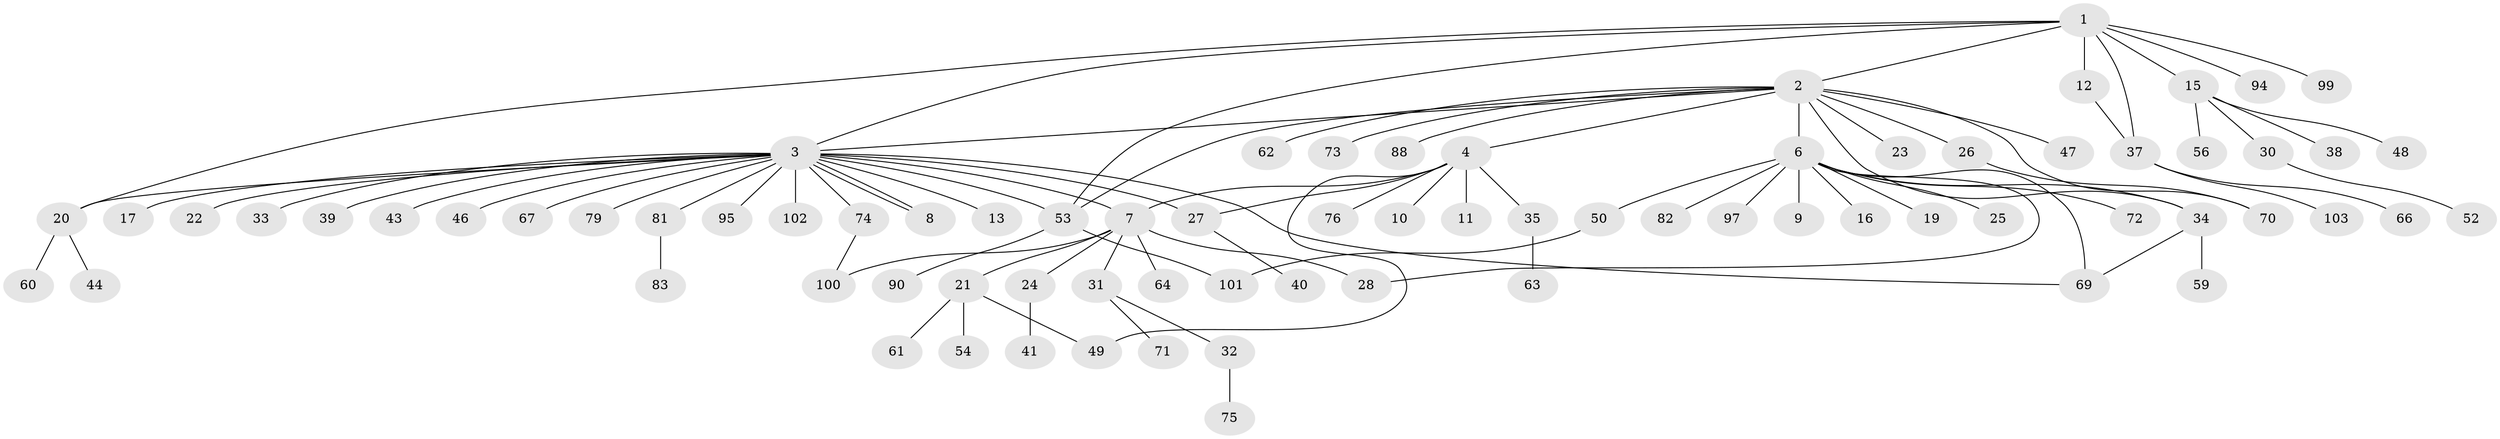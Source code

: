 // original degree distribution, {10: 0.01904761904761905, 13: 0.01904761904761905, 19: 0.009523809523809525, 6: 0.01904761904761905, 4: 0.0380952380952381, 2: 0.2761904761904762, 1: 0.5333333333333333, 7: 0.009523809523809525, 5: 0.0380952380952381, 3: 0.0380952380952381}
// Generated by graph-tools (version 1.1) at 2025/41/03/06/25 10:41:45]
// undirected, 77 vertices, 92 edges
graph export_dot {
graph [start="1"]
  node [color=gray90,style=filled];
  1 [super="+96"];
  2 [super="+51"];
  3 [super="+5"];
  4 [super="+36"];
  6 [super="+93"];
  7 [super="+14"];
  8;
  9;
  10 [super="+104"];
  11 [super="+42"];
  12;
  13;
  15 [super="+65"];
  16;
  17 [super="+18"];
  19;
  20 [super="+89"];
  21 [super="+55"];
  22;
  23;
  24;
  25 [super="+45"];
  26 [super="+58"];
  27;
  28 [super="+29"];
  30;
  31 [super="+105"];
  32;
  33;
  34 [super="+87"];
  35;
  37 [super="+68"];
  38;
  39;
  40;
  41;
  43;
  44;
  46;
  47;
  48;
  49;
  50 [super="+57"];
  52 [super="+92"];
  53 [super="+85"];
  54;
  56;
  59 [super="+77"];
  60 [super="+84"];
  61;
  62;
  63 [super="+86"];
  64;
  66;
  67 [super="+91"];
  69 [super="+80"];
  70;
  71;
  72 [super="+98"];
  73;
  74;
  75 [super="+78"];
  76;
  79;
  81;
  82;
  83;
  88;
  90;
  94;
  95;
  97;
  99;
  100;
  101;
  102;
  103;
  1 -- 2;
  1 -- 3 [weight=2];
  1 -- 12;
  1 -- 15 [weight=2];
  1 -- 37;
  1 -- 53;
  1 -- 94;
  1 -- 99;
  1 -- 20;
  2 -- 3;
  2 -- 4;
  2 -- 6;
  2 -- 23;
  2 -- 26;
  2 -- 47;
  2 -- 62;
  2 -- 70;
  2 -- 73;
  2 -- 88;
  2 -- 34;
  2 -- 53;
  3 -- 7;
  3 -- 8;
  3 -- 8;
  3 -- 13;
  3 -- 20;
  3 -- 22;
  3 -- 27;
  3 -- 33;
  3 -- 39;
  3 -- 46;
  3 -- 53;
  3 -- 67;
  3 -- 69;
  3 -- 74;
  3 -- 81;
  3 -- 95;
  3 -- 17;
  3 -- 102;
  3 -- 43;
  3 -- 79;
  4 -- 10;
  4 -- 11;
  4 -- 27;
  4 -- 35;
  4 -- 49;
  4 -- 76;
  4 -- 7;
  6 -- 9;
  6 -- 16;
  6 -- 19;
  6 -- 25;
  6 -- 28;
  6 -- 34;
  6 -- 50;
  6 -- 69;
  6 -- 72;
  6 -- 82;
  6 -- 97;
  7 -- 31;
  7 -- 64;
  7 -- 100;
  7 -- 21;
  7 -- 24;
  7 -- 28;
  12 -- 37;
  15 -- 30;
  15 -- 38;
  15 -- 48;
  15 -- 56;
  20 -- 44;
  20 -- 60;
  21 -- 49;
  21 -- 54;
  21 -- 61;
  24 -- 41;
  26 -- 70;
  27 -- 40;
  30 -- 52;
  31 -- 32;
  31 -- 71;
  32 -- 75;
  34 -- 59;
  34 -- 69;
  35 -- 63;
  37 -- 66;
  37 -- 103;
  50 -- 101;
  53 -- 90;
  53 -- 101;
  74 -- 100;
  81 -- 83;
}

